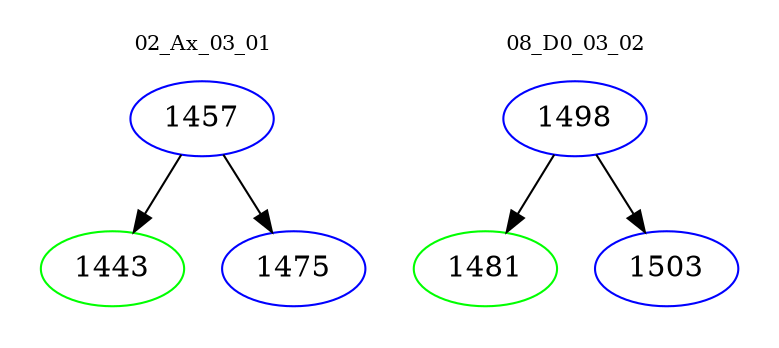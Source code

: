 digraph{
subgraph cluster_0 {
color = white
label = "02_Ax_03_01";
fontsize=10;
T0_1457 [label="1457", color="blue"]
T0_1457 -> T0_1443 [color="black"]
T0_1443 [label="1443", color="green"]
T0_1457 -> T0_1475 [color="black"]
T0_1475 [label="1475", color="blue"]
}
subgraph cluster_1 {
color = white
label = "08_D0_03_02";
fontsize=10;
T1_1498 [label="1498", color="blue"]
T1_1498 -> T1_1481 [color="black"]
T1_1481 [label="1481", color="green"]
T1_1498 -> T1_1503 [color="black"]
T1_1503 [label="1503", color="blue"]
}
}
